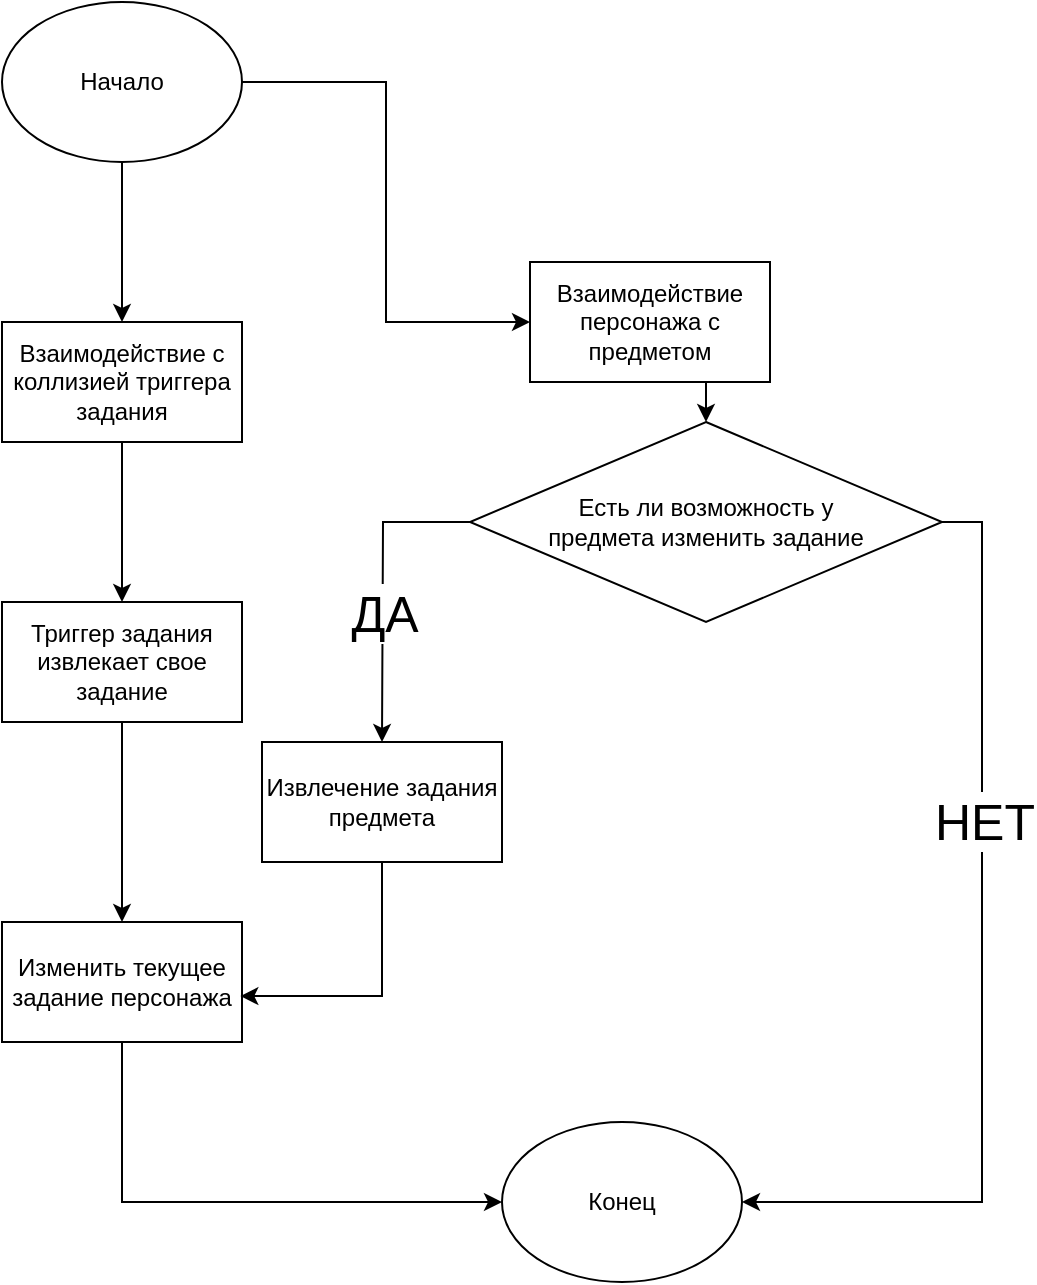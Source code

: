 <mxfile version="22.1.8" type="github">
  <diagram name="Page-1" id="ySlSw5_M_sLU7GGw0Z9M">
    <mxGraphModel dx="1195" dy="1793" grid="1" gridSize="10" guides="1" tooltips="1" connect="1" arrows="1" fold="1" page="1" pageScale="1" pageWidth="827" pageHeight="1169" math="0" shadow="0">
      <root>
        <mxCell id="0" />
        <mxCell id="1" parent="0" />
        <mxCell id="usbiAw8nYYeh4ZXMif26-12" style="edgeStyle=orthogonalEdgeStyle;rounded=0;orthogonalLoop=1;jettySize=auto;html=1;entryX=0;entryY=0.5;entryDx=0;entryDy=0;" parent="1" source="usbiAw8nYYeh4ZXMif26-1" target="usbiAw8nYYeh4ZXMif26-3" edge="1">
          <mxGeometry relative="1" as="geometry" />
        </mxCell>
        <mxCell id="usbiAw8nYYeh4ZXMif26-14" style="edgeStyle=orthogonalEdgeStyle;rounded=0;orthogonalLoop=1;jettySize=auto;html=1;" parent="1" source="usbiAw8nYYeh4ZXMif26-1" target="usbiAw8nYYeh4ZXMif26-7" edge="1">
          <mxGeometry relative="1" as="geometry" />
        </mxCell>
        <mxCell id="usbiAw8nYYeh4ZXMif26-1" value="Начало" style="ellipse;whiteSpace=wrap;html=1;" parent="1" vertex="1">
          <mxGeometry x="90" y="-30" width="120" height="80" as="geometry" />
        </mxCell>
        <mxCell id="usbiAw8nYYeh4ZXMif26-2" value="Конец" style="ellipse;whiteSpace=wrap;html=1;" parent="1" vertex="1">
          <mxGeometry x="340" y="530" width="120" height="80" as="geometry" />
        </mxCell>
        <mxCell id="usbiAw8nYYeh4ZXMif26-13" style="edgeStyle=orthogonalEdgeStyle;rounded=0;orthogonalLoop=1;jettySize=auto;html=1;exitX=0.5;exitY=1;exitDx=0;exitDy=0;entryX=0.5;entryY=0;entryDx=0;entryDy=0;" parent="1" source="usbiAw8nYYeh4ZXMif26-3" target="usbiAw8nYYeh4ZXMif26-4" edge="1">
          <mxGeometry relative="1" as="geometry" />
        </mxCell>
        <mxCell id="usbiAw8nYYeh4ZXMif26-3" value="Взаимодействие персонажа с предметом" style="rounded=0;whiteSpace=wrap;html=1;" parent="1" vertex="1">
          <mxGeometry x="354" y="100" width="120" height="60" as="geometry" />
        </mxCell>
        <mxCell id="usbiAw8nYYeh4ZXMif26-9" style="edgeStyle=orthogonalEdgeStyle;rounded=0;orthogonalLoop=1;jettySize=auto;html=1;entryX=0.5;entryY=0;entryDx=0;entryDy=0;exitX=0;exitY=0.5;exitDx=0;exitDy=0;" parent="1" source="usbiAw8nYYeh4ZXMif26-4" edge="1">
          <mxGeometry relative="1" as="geometry">
            <mxPoint x="280" y="340" as="targetPoint" />
          </mxGeometry>
        </mxCell>
        <mxCell id="usbiAw8nYYeh4ZXMif26-17" value="&lt;font style=&quot;font-size: 25px;&quot;&gt;ДА&lt;/font&gt;" style="edgeLabel;html=1;align=center;verticalAlign=middle;resizable=0;points=[];" parent="usbiAw8nYYeh4ZXMif26-9" vertex="1" connectable="0">
          <mxGeometry x="-0.015" relative="1" as="geometry">
            <mxPoint y="13" as="offset" />
          </mxGeometry>
        </mxCell>
        <mxCell id="usbiAw8nYYeh4ZXMif26-10" style="edgeStyle=orthogonalEdgeStyle;rounded=0;orthogonalLoop=1;jettySize=auto;html=1;entryX=1;entryY=0.5;entryDx=0;entryDy=0;exitX=1;exitY=0.5;exitDx=0;exitDy=0;" parent="1" source="usbiAw8nYYeh4ZXMif26-4" target="usbiAw8nYYeh4ZXMif26-2" edge="1">
          <mxGeometry relative="1" as="geometry" />
        </mxCell>
        <mxCell id="usbiAw8nYYeh4ZXMif26-16" value="&lt;font style=&quot;font-size: 25px;&quot;&gt;НЕТ&lt;/font&gt;" style="edgeLabel;html=1;align=center;verticalAlign=middle;resizable=0;points=[];" parent="usbiAw8nYYeh4ZXMif26-10" vertex="1" connectable="0">
          <mxGeometry x="-0.649" y="1" relative="1" as="geometry">
            <mxPoint y="85" as="offset" />
          </mxGeometry>
        </mxCell>
        <mxCell id="usbiAw8nYYeh4ZXMif26-4" value="Есть ли возможность у&lt;br&gt;&lt;div&gt;предмета изменить задание&lt;/div&gt;" style="rhombus;whiteSpace=wrap;html=1;" parent="1" vertex="1">
          <mxGeometry x="324" y="180" width="236" height="100" as="geometry" />
        </mxCell>
        <mxCell id="usbiAw8nYYeh4ZXMif26-11" style="edgeStyle=orthogonalEdgeStyle;rounded=0;orthogonalLoop=1;jettySize=auto;html=1;entryX=0;entryY=0.5;entryDx=0;entryDy=0;exitX=0.5;exitY=1;exitDx=0;exitDy=0;" parent="1" source="usbiAw8nYYeh4ZXMif26-5" target="usbiAw8nYYeh4ZXMif26-2" edge="1">
          <mxGeometry relative="1" as="geometry" />
        </mxCell>
        <mxCell id="usbiAw8nYYeh4ZXMif26-5" value="Изменить текущее задание персонажа" style="rounded=0;whiteSpace=wrap;html=1;" parent="1" vertex="1">
          <mxGeometry x="90" y="430" width="120" height="60" as="geometry" />
        </mxCell>
        <mxCell id="zfuQiPJrvHgYKoafhzGC-9" style="edgeStyle=orthogonalEdgeStyle;rounded=0;orthogonalLoop=1;jettySize=auto;html=1;" edge="1" parent="1" source="usbiAw8nYYeh4ZXMif26-7" target="zfuQiPJrvHgYKoafhzGC-7">
          <mxGeometry relative="1" as="geometry" />
        </mxCell>
        <mxCell id="usbiAw8nYYeh4ZXMif26-7" value="Взаимодействие с коллизией триггера задания" style="rounded=0;whiteSpace=wrap;html=1;" parent="1" vertex="1">
          <mxGeometry x="90" y="130" width="120" height="60" as="geometry" />
        </mxCell>
        <mxCell id="zfuQiPJrvHgYKoafhzGC-8" style="edgeStyle=orthogonalEdgeStyle;rounded=0;orthogonalLoop=1;jettySize=auto;html=1;" edge="1" parent="1" source="zfuQiPJrvHgYKoafhzGC-7" target="usbiAw8nYYeh4ZXMif26-5">
          <mxGeometry relative="1" as="geometry" />
        </mxCell>
        <mxCell id="zfuQiPJrvHgYKoafhzGC-7" value="Триггер задания извлекает свое задание" style="rounded=0;whiteSpace=wrap;html=1;" vertex="1" parent="1">
          <mxGeometry x="90" y="270" width="120" height="60" as="geometry" />
        </mxCell>
        <mxCell id="zfuQiPJrvHgYKoafhzGC-11" style="edgeStyle=orthogonalEdgeStyle;rounded=0;orthogonalLoop=1;jettySize=auto;html=1;entryX=0.993;entryY=0.617;entryDx=0;entryDy=0;entryPerimeter=0;exitX=0.5;exitY=1;exitDx=0;exitDy=0;" edge="1" parent="1" target="usbiAw8nYYeh4ZXMif26-5">
          <mxGeometry relative="1" as="geometry">
            <mxPoint x="280" y="400" as="sourcePoint" />
            <Array as="points">
              <mxPoint x="280" y="467" />
            </Array>
          </mxGeometry>
        </mxCell>
        <mxCell id="zfuQiPJrvHgYKoafhzGC-12" value="Извлечение задания предмета" style="rounded=0;whiteSpace=wrap;html=1;" vertex="1" parent="1">
          <mxGeometry x="220" y="340" width="120" height="60" as="geometry" />
        </mxCell>
      </root>
    </mxGraphModel>
  </diagram>
</mxfile>
